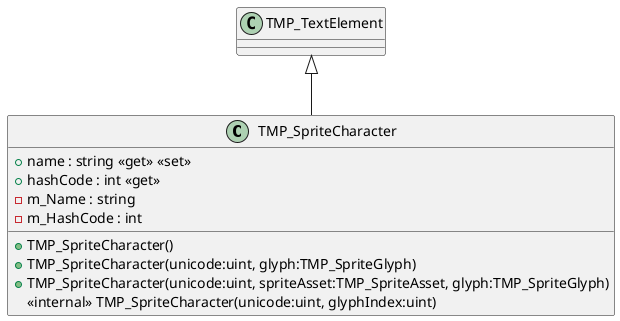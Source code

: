 @startuml
class TMP_SpriteCharacter {
    + name : string <<get>> <<set>>
    + hashCode : int <<get>>
    - m_Name : string
    - m_HashCode : int
    + TMP_SpriteCharacter()
    + TMP_SpriteCharacter(unicode:uint, glyph:TMP_SpriteGlyph)
    + TMP_SpriteCharacter(unicode:uint, spriteAsset:TMP_SpriteAsset, glyph:TMP_SpriteGlyph)
    <<internal>> TMP_SpriteCharacter(unicode:uint, glyphIndex:uint)
}
TMP_TextElement <|-- TMP_SpriteCharacter
@enduml
